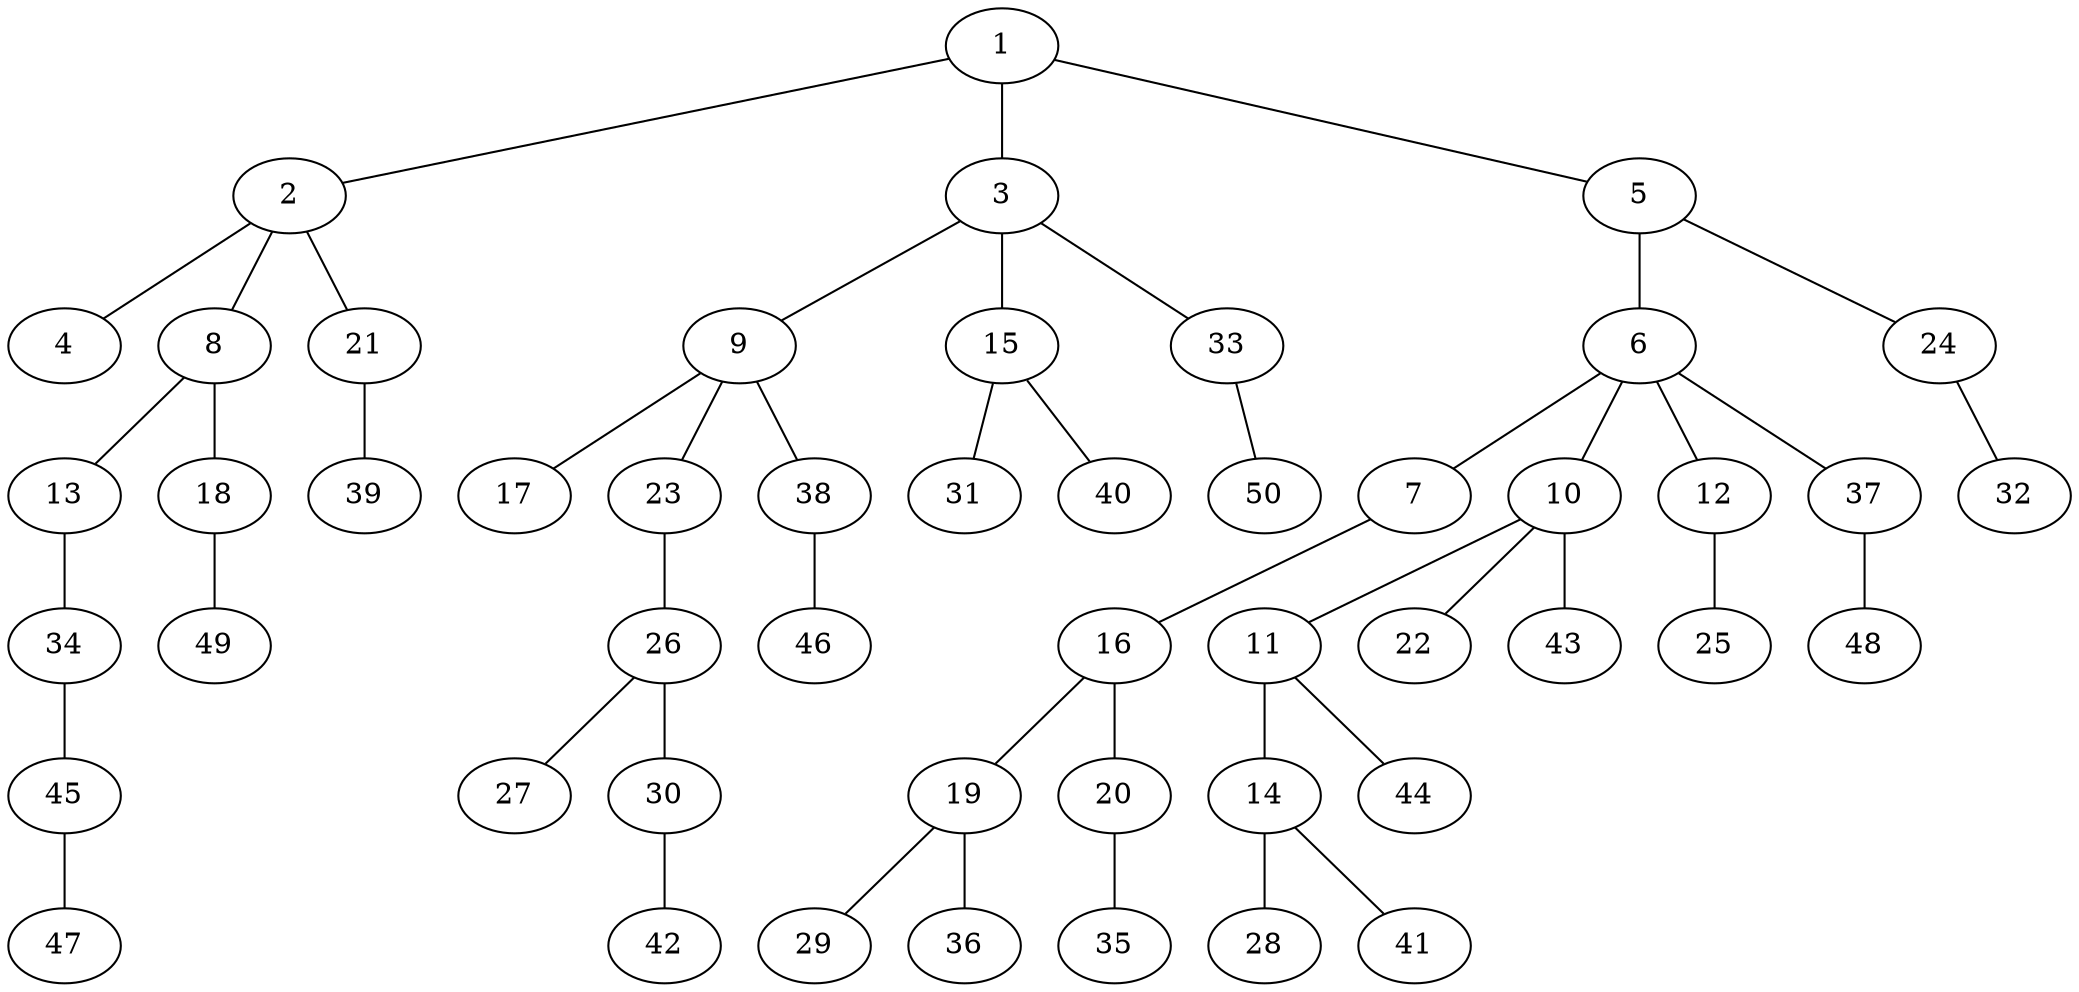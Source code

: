 graph graphname {1--2
1--3
1--5
2--4
2--8
2--21
3--9
3--15
3--33
5--6
5--24
6--7
6--10
6--12
6--37
7--16
8--13
8--18
9--17
9--23
9--38
10--11
10--22
10--43
11--14
11--44
12--25
13--34
14--28
14--41
15--31
15--40
16--19
16--20
18--49
19--29
19--36
20--35
21--39
23--26
24--32
26--27
26--30
30--42
33--50
34--45
37--48
38--46
45--47
}